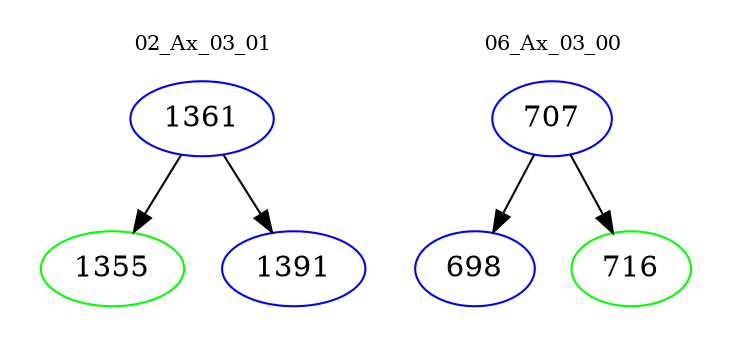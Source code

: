 digraph{
subgraph cluster_0 {
color = white
label = "02_Ax_03_01";
fontsize=10;
T0_1361 [label="1361", color="blue"]
T0_1361 -> T0_1355 [color="black"]
T0_1355 [label="1355", color="green"]
T0_1361 -> T0_1391 [color="black"]
T0_1391 [label="1391", color="blue"]
}
subgraph cluster_1 {
color = white
label = "06_Ax_03_00";
fontsize=10;
T1_707 [label="707", color="blue"]
T1_707 -> T1_698 [color="black"]
T1_698 [label="698", color="blue"]
T1_707 -> T1_716 [color="black"]
T1_716 [label="716", color="green"]
}
}
